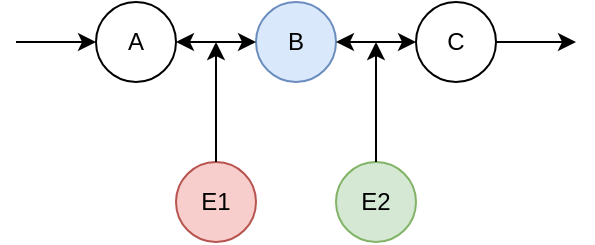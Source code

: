 <mxfile version="14.5.1" type="device"><diagram id="kv741rvPh60KAJn1yo1P" name="Page-1"><mxGraphModel dx="981" dy="608" grid="1" gridSize="10" guides="1" tooltips="1" connect="1" arrows="1" fold="1" page="1" pageScale="1" pageWidth="850" pageHeight="1100" math="0" shadow="0"><root><mxCell id="0"/><mxCell id="1" parent="0"/><mxCell id="L_c--QDi1GbyY76gyKaU-1" value="A" style="ellipse;whiteSpace=wrap;html=1;" parent="1" vertex="1"><mxGeometry x="200" y="160" width="40" height="40" as="geometry"/></mxCell><mxCell id="L_c--QDi1GbyY76gyKaU-2" value="B" style="ellipse;whiteSpace=wrap;html=1;fillColor=#dae8fc;strokeColor=#6c8ebf;" parent="1" vertex="1"><mxGeometry x="280" y="160" width="40" height="40" as="geometry"/></mxCell><mxCell id="L_c--QDi1GbyY76gyKaU-3" value="C" style="ellipse;whiteSpace=wrap;html=1;" parent="1" vertex="1"><mxGeometry x="360" y="160" width="40" height="40" as="geometry"/></mxCell><mxCell id="L_c--QDi1GbyY76gyKaU-4" value="" style="endArrow=classic;html=1;exitX=1;exitY=0.5;exitDx=0;exitDy=0;entryX=0;entryY=0.5;entryDx=0;entryDy=0;startArrow=classic;startFill=1;" parent="1" source="L_c--QDi1GbyY76gyKaU-1" target="L_c--QDi1GbyY76gyKaU-2" edge="1"><mxGeometry width="50" height="50" relative="1" as="geometry"><mxPoint x="400" y="340" as="sourcePoint"/><mxPoint x="450" y="290" as="targetPoint"/></mxGeometry></mxCell><mxCell id="L_c--QDi1GbyY76gyKaU-5" value="" style="endArrow=classic;html=1;exitX=1;exitY=0.5;exitDx=0;exitDy=0;entryX=0;entryY=0.5;entryDx=0;entryDy=0;startArrow=classic;startFill=1;" parent="1" source="L_c--QDi1GbyY76gyKaU-2" target="L_c--QDi1GbyY76gyKaU-3" edge="1"><mxGeometry width="50" height="50" relative="1" as="geometry"><mxPoint x="400" y="340" as="sourcePoint"/><mxPoint x="450" y="290" as="targetPoint"/></mxGeometry></mxCell><mxCell id="L_c--QDi1GbyY76gyKaU-6" value="" style="endArrow=classic;html=1;entryX=0;entryY=0.5;entryDx=0;entryDy=0;" parent="1" target="L_c--QDi1GbyY76gyKaU-1" edge="1"><mxGeometry width="50" height="50" relative="1" as="geometry"><mxPoint x="160" y="180" as="sourcePoint"/><mxPoint x="450" y="290" as="targetPoint"/></mxGeometry></mxCell><mxCell id="L_c--QDi1GbyY76gyKaU-7" value="" style="endArrow=classic;html=1;exitX=1;exitY=0.5;exitDx=0;exitDy=0;" parent="1" source="L_c--QDi1GbyY76gyKaU-3" edge="1"><mxGeometry width="50" height="50" relative="1" as="geometry"><mxPoint x="400" y="340" as="sourcePoint"/><mxPoint x="440" y="180" as="targetPoint"/></mxGeometry></mxCell><mxCell id="L_c--QDi1GbyY76gyKaU-8" value="E1" style="ellipse;whiteSpace=wrap;html=1;fillColor=#f8cecc;strokeColor=#b85450;" parent="1" vertex="1"><mxGeometry x="240" y="240" width="40" height="40" as="geometry"/></mxCell><mxCell id="L_c--QDi1GbyY76gyKaU-10" value="E2" style="ellipse;whiteSpace=wrap;html=1;aspect=fixed;fillColor=#d5e8d4;strokeColor=#82b366;" parent="1" vertex="1"><mxGeometry x="320" y="240" width="40" height="40" as="geometry"/></mxCell><mxCell id="L_c--QDi1GbyY76gyKaU-11" value="" style="endArrow=classic;html=1;exitX=0.5;exitY=0;exitDx=0;exitDy=0;" parent="1" source="L_c--QDi1GbyY76gyKaU-8" edge="1"><mxGeometry width="50" height="50" relative="1" as="geometry"><mxPoint x="400" y="340" as="sourcePoint"/><mxPoint x="260" y="180" as="targetPoint"/></mxGeometry></mxCell><mxCell id="L_c--QDi1GbyY76gyKaU-12" value="" style="endArrow=classic;html=1;exitX=0.5;exitY=0;exitDx=0;exitDy=0;" parent="1" source="L_c--QDi1GbyY76gyKaU-10" edge="1"><mxGeometry width="50" height="50" relative="1" as="geometry"><mxPoint x="400" y="340" as="sourcePoint"/><mxPoint x="340" y="180" as="targetPoint"/></mxGeometry></mxCell></root></mxGraphModel></diagram></mxfile>